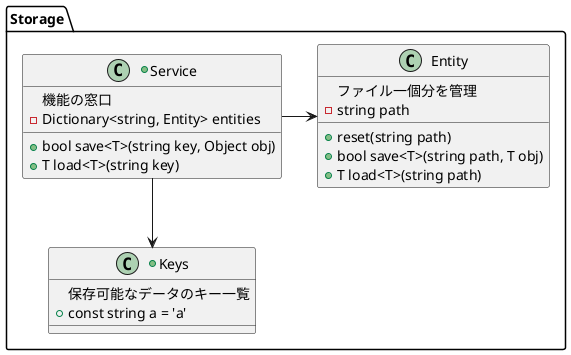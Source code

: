 @startuml

namespace Storage {
    class Entity {
        ファイル一個分を管理
        -string path
        +reset(string path)
        +bool save<T>(string path, T obj)
        +T load<T>(string path)
    }

    +class Service {
        機能の窓口
        -Dictionary<string, Entity> entities

        +bool save<T>(string key, Object obj)
        +T load<T>(string key)
    }

    +class Keys {
        保存可能なデータのキー一覧
        +const string a = 'a'
    }
}

Storage.Service -> Storage.Entity
Storage.Service -down-> Storage.Keys

@enduml